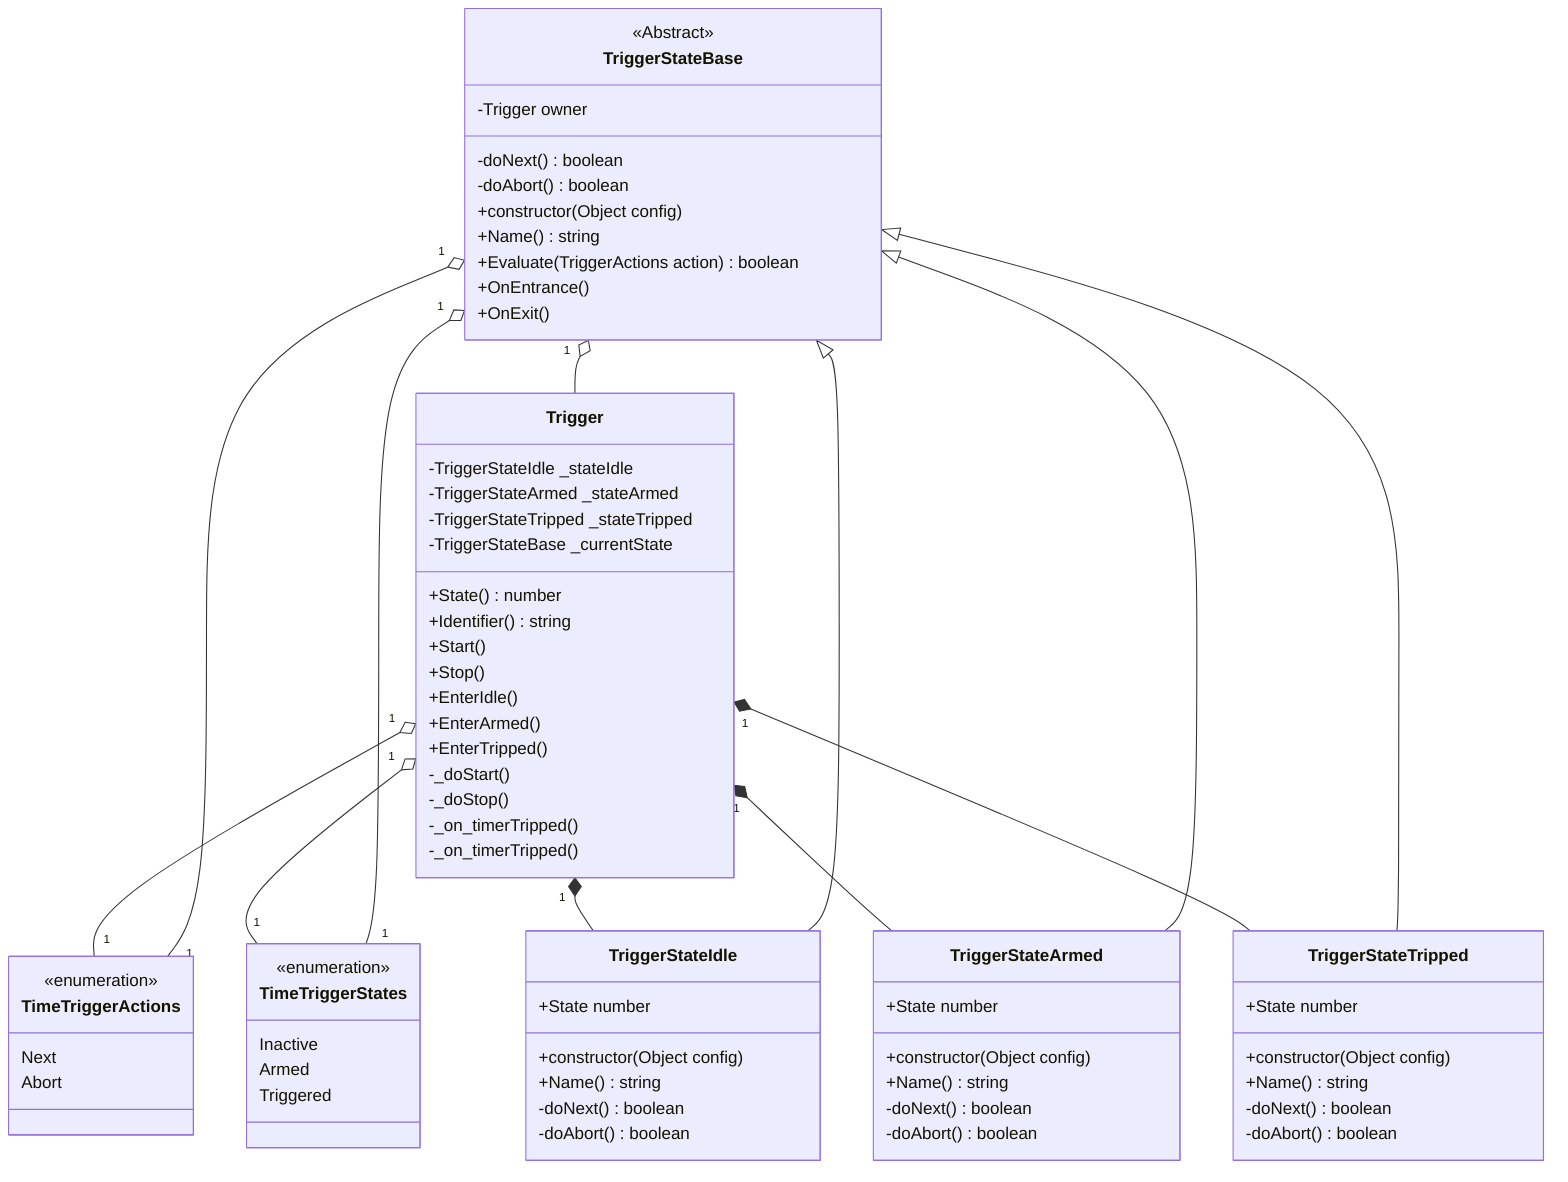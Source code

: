 classDiagram
    class TimeTriggerActions{
        <<enumeration>>
        Next
        Abort
    }
    class TimeTriggerStates{
        <<enumeration>>
        Inactive
        Armed
        Triggered
    }
    class Trigger{
        -TriggerStateIdle _stateIdle
        -TriggerStateArmed _stateArmed
        -TriggerStateTripped _stateTripped
        -TriggerStateBase _currentState

        +State() number
        +Identifier() string

        +Start()
        +Stop()
        
        +EnterIdle()
        +EnterArmed()
        +EnterTripped()

        -_doStart()
        -_doStop()
        -_on_timerTripped()
        -_on_timerTripped()
    }
    class TriggerStateBase{
       <<Abstract>>
       -Trigger owner
       -doNext() boolean
       -doAbort() boolean
       +constructor(Object config)
       +Name() string
       +Evaluate(TriggerActions action) boolean
       +OnEntrance()
       +OnExit()
    }
    class TriggerStateIdle{
       +constructor(Object config)
       +Name() string
       +State number
       -doNext() boolean
       -doAbort() boolean
    }
    class TriggerStateArmed{
       +constructor(Object config)
       +Name() string
       +State number
       -doNext() boolean
       -doAbort() boolean
    }
    class TriggerStateTripped{
       +constructor(Object config)
       +Name() string
       +State number
       -doNext() boolean
       -doAbort() boolean
    }
    Trigger "1" *-- TriggerStateIdle
    Trigger "1" *-- TriggerStateArmed
    Trigger "1" *-- TriggerStateTripped
    Trigger "1" o-- "1" TimeTriggerActions
    Trigger "1" o-- "1" TimeTriggerStates
    TriggerStateBase "1" o-- "1" TimeTriggerActions
    TriggerStateBase "1" o-- "1" TimeTriggerStates
    TriggerStateBase "1" o-- Trigger
    TriggerStateBase <|-- TriggerStateIdle
    TriggerStateBase <|-- TriggerStateArmed
    TriggerStateBase <|-- TriggerStateTripped